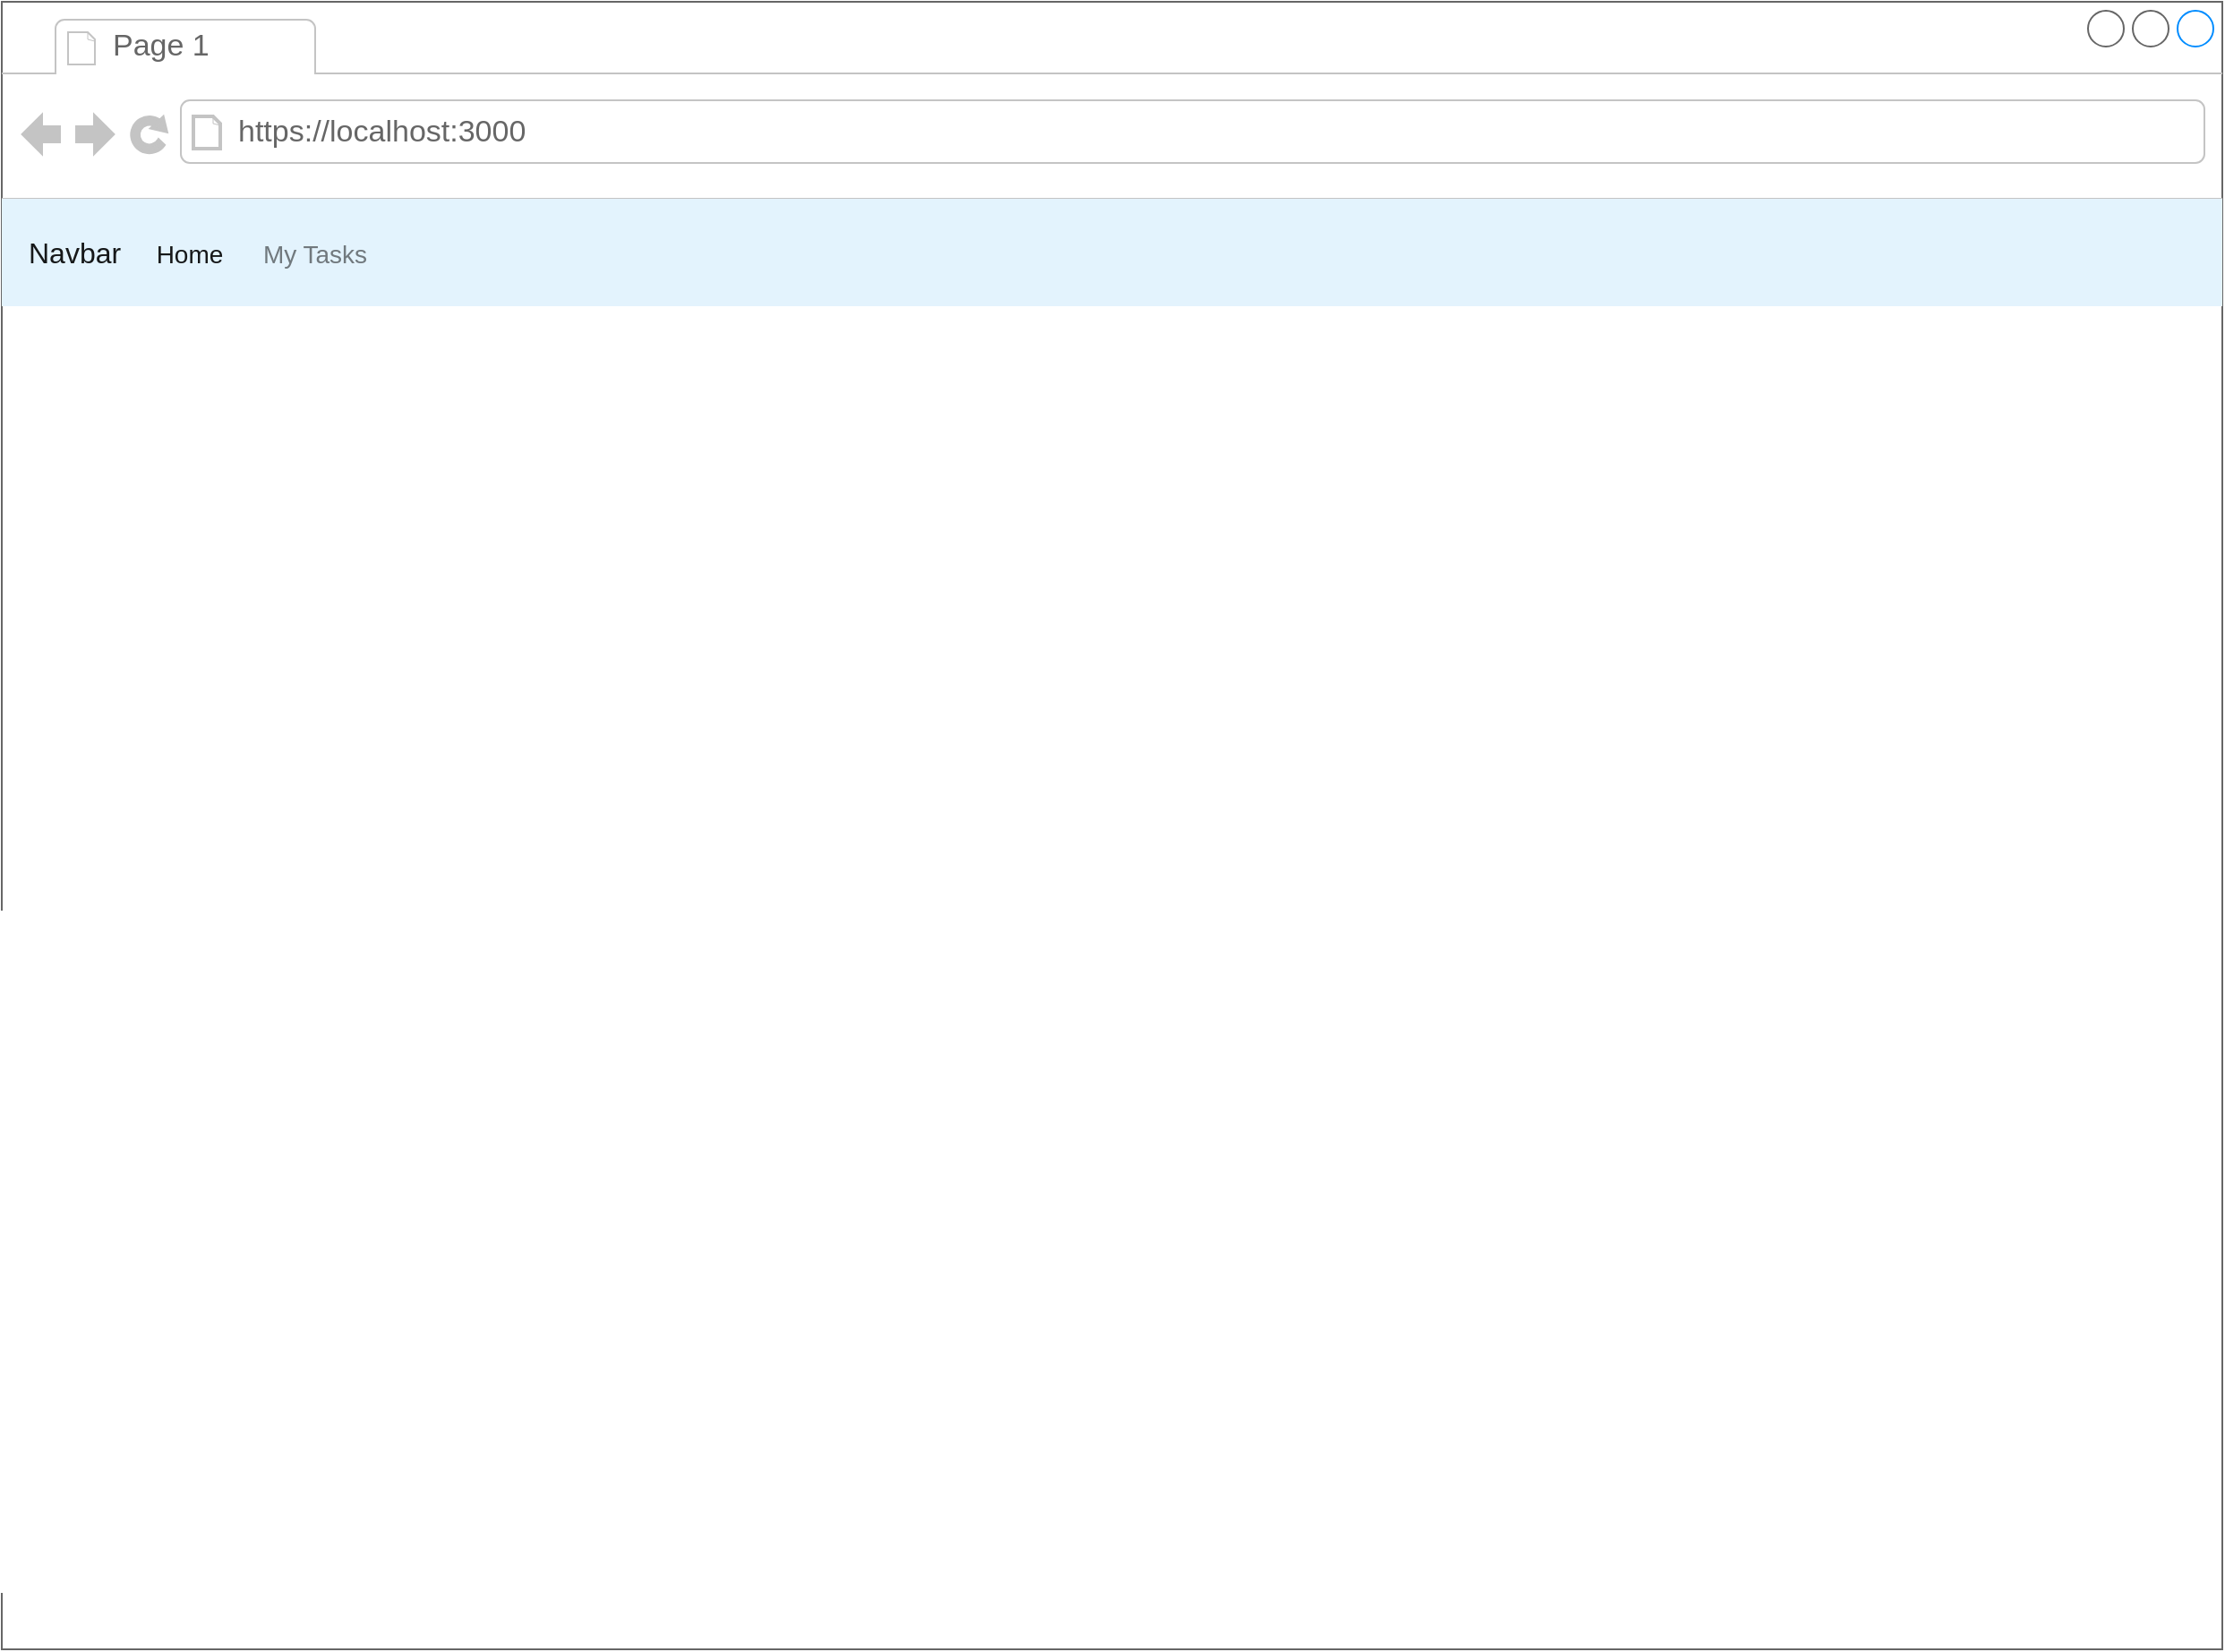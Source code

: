 <mxfile version="14.4.2" type="device" pages="2"><diagram name="Home" id="c9db0220-8083-56f3-ca83-edcdcd058819"><mxGraphModel dx="1607" dy="885" grid="1" gridSize="10" guides="1" tooltips="1" connect="1" arrows="1" fold="1" page="1" pageScale="1.5" pageWidth="826" pageHeight="1169" background="#ffffff" math="0" shadow="0"><root><mxCell id="0" style=";html=1;"/><mxCell id="1" style=";html=1;" parent="0"/><mxCell id="p6GwMT1c5CG02rMhFPvT-1" value="" style="strokeWidth=1;shadow=0;dashed=0;align=center;html=1;shape=mxgraph.mockup.containers.browserWindow;rSize=0;strokeColor=#666666;strokeColor2=#008cff;strokeColor3=#c4c4c4;mainText=,;recursiveResize=0;" vertex="1" parent="1"><mxGeometry width="1240" height="920" as="geometry"/></mxCell><mxCell id="p6GwMT1c5CG02rMhFPvT-2" value="Page 1" style="strokeWidth=1;shadow=0;dashed=0;align=center;html=1;shape=mxgraph.mockup.containers.anchor;fontSize=17;fontColor=#666666;align=left;" vertex="1" parent="p6GwMT1c5CG02rMhFPvT-1"><mxGeometry x="60" y="12" width="110" height="26" as="geometry"/></mxCell><mxCell id="p6GwMT1c5CG02rMhFPvT-3" value="https://localhost:3000" style="strokeWidth=1;shadow=0;dashed=0;align=center;html=1;shape=mxgraph.mockup.containers.anchor;rSize=0;fontSize=17;fontColor=#666666;align=left;" vertex="1" parent="p6GwMT1c5CG02rMhFPvT-1"><mxGeometry x="130" y="60" width="250" height="26" as="geometry"/></mxCell><mxCell id="p6GwMT1c5CG02rMhFPvT-4" value="Navbar" style="html=1;shadow=0;dashed=0;fillColor=#E3F3FD;strokeColor=none;fontSize=16;fontColor=#161819;align=left;spacing=15;" vertex="1" parent="1"><mxGeometry y="110" width="1240" height="60" as="geometry"/></mxCell><mxCell id="p6GwMT1c5CG02rMhFPvT-5" value="Home" style="fillColor=none;strokeColor=none;fontSize=14;fontColor=#161819;align=center;" vertex="1" parent="p6GwMT1c5CG02rMhFPvT-4"><mxGeometry width="70" height="40" relative="1" as="geometry"><mxPoint x="70" y="10" as="offset"/></mxGeometry></mxCell><mxCell id="p6GwMT1c5CG02rMhFPvT-6" value="My Tasks" style="fillColor=none;strokeColor=none;fontSize=14;fontColor=#71797E;align=center;" vertex="1" parent="p6GwMT1c5CG02rMhFPvT-4"><mxGeometry width="70" height="40" relative="1" as="geometry"><mxPoint x="140" y="10" as="offset"/></mxGeometry></mxCell></root></mxGraphModel></diagram><diagram name="My Tasks" id="YMLkKdSHh_L0ckysJsVQ"><mxGraphModel dx="1377" dy="759" grid="1" gridSize="10" guides="1" tooltips="1" connect="1" arrows="1" fold="1" page="1" pageScale="1.5" pageWidth="826" pageHeight="1169" background="#ffffff" math="0" shadow="0"><root><mxCell id="z9NmE8UAl5Ovyx871EiB-0" style=";html=1;"/><mxCell id="z9NmE8UAl5Ovyx871EiB-1" style=";html=1;" parent="z9NmE8UAl5Ovyx871EiB-0"/><mxCell id="z9NmE8UAl5Ovyx871EiB-2" value="" style="strokeWidth=1;shadow=0;dashed=0;align=center;html=1;shape=mxgraph.mockup.containers.browserWindow;rSize=0;strokeColor=#666666;strokeColor2=#008cff;strokeColor3=#c4c4c4;mainText=,;recursiveResize=0;" vertex="1" parent="z9NmE8UAl5Ovyx871EiB-1"><mxGeometry width="1240" height="920" as="geometry"/></mxCell><mxCell id="z9NmE8UAl5Ovyx871EiB-3" value="Page 1" style="strokeWidth=1;shadow=0;dashed=0;align=center;html=1;shape=mxgraph.mockup.containers.anchor;fontSize=17;fontColor=#666666;align=left;" vertex="1" parent="z9NmE8UAl5Ovyx871EiB-2"><mxGeometry x="60" y="12" width="110" height="26" as="geometry"/></mxCell><mxCell id="z9NmE8UAl5Ovyx871EiB-4" value="https://localhost:3000" style="strokeWidth=1;shadow=0;dashed=0;align=center;html=1;shape=mxgraph.mockup.containers.anchor;rSize=0;fontSize=17;fontColor=#666666;align=left;" vertex="1" parent="z9NmE8UAl5Ovyx871EiB-2"><mxGeometry x="130" y="60" width="250" height="26" as="geometry"/></mxCell><mxCell id="Qoqm4h1kFcCm2ZOppnBc-20" value="" style="html=1;shadow=0;dashed=0;shape=mxgraph.bootstrap.rrect;rSize=5;fillColor=#ffffff;strokeColor=#999999;fontColor=#161819;" vertex="1" parent="z9NmE8UAl5Ovyx871EiB-2"><mxGeometry x="30" y="210" width="260" height="230" as="geometry"/></mxCell><mxCell id="Qoqm4h1kFcCm2ZOppnBc-21" value="Task description:" style="fillColor=none;strokeColor=none;align=left;spacing=20;fontSize=14;" vertex="1" parent="Qoqm4h1kFcCm2ZOppnBc-20"><mxGeometry width="220" height="40" relative="1" as="geometry"><mxPoint y="10" as="offset"/></mxGeometry></mxCell><mxCell id="Qoqm4h1kFcCm2ZOppnBc-22" value="" style="html=1;shadow=0;dashed=0;shape=mxgraph.bootstrap.rrect;rSize=5;fillColor=none;strokeColor=#999999;align=left;spacing=15;fontSize=14;fontColor=#6C767D;" vertex="1" parent="Qoqm4h1kFcCm2ZOppnBc-20"><mxGeometry width="220" height="80" relative="1" as="geometry"><mxPoint x="20" y="50" as="offset"/></mxGeometry></mxCell><mxCell id="Qoqm4h1kFcCm2ZOppnBc-26" value="Submit" style="html=1;shadow=0;dashed=0;shape=mxgraph.bootstrap.rrect;rSize=5;fillColor=#0085FC;strokeColor=none;align=center;fontSize=14;fontColor=#FFFFFF;" vertex="1" parent="Qoqm4h1kFcCm2ZOppnBc-20"><mxGeometry width="70" height="40" relative="1" as="geometry"><mxPoint x="170" y="170" as="offset"/></mxGeometry></mxCell><mxCell id="Qoqm4h1kFcCm2ZOppnBc-40" value="" style="shape=line;strokeColor=#999999;perimeter=none;resizeWidth=1;" vertex="1" parent="Qoqm4h1kFcCm2ZOppnBc-20"><mxGeometry y="150" width="260" height="10" as="geometry"/></mxCell><mxCell id="Qoqm4h1kFcCm2ZOppnBc-14" value="&lt;b&gt;&lt;font style=&quot;font-size: 20px&quot;&gt;Light card title&lt;/font&gt;&lt;/b&gt;&lt;br style=&quot;font-size: 14px&quot;&gt;&lt;br style=&quot;font-size: 14px&quot;&gt;Some quick example text to build on the card title and make up the bulk of the card's content." style="html=1;shadow=0;dashed=0;shape=mxgraph.bootstrap.rrect;rSize=5;strokeColor=#F8F9FA;html=1;whiteSpace=wrap;fillColor=#ffffff;fontColor=#212529;verticalAlign=bottom;align=left;spacing=20;spacingBottom=0;fontSize=14;" vertex="1" parent="z9NmE8UAl5Ovyx871EiB-2"><mxGeometry x="350" y="210" width="250" height="180" as="geometry"/></mxCell><mxCell id="Qoqm4h1kFcCm2ZOppnBc-15" value="Header" style="html=1;shadow=0;dashed=0;shape=mxgraph.bootstrap.topButton;rSize=5;perimeter=none;whiteSpace=wrap;fillColor=#F7F7F7;strokeColor=#F8F9FA;fontColor=#6C767D;resizeWidth=1;fontSize=18;align=left;spacing=20;" vertex="1" parent="Qoqm4h1kFcCm2ZOppnBc-14"><mxGeometry width="250" height="50" relative="1" as="geometry"/></mxCell><mxCell id="Qoqm4h1kFcCm2ZOppnBc-18" value="&lt;b&gt;&lt;font style=&quot;font-size: 20px&quot;&gt;Light card title&lt;/font&gt;&lt;/b&gt;&lt;br style=&quot;font-size: 14px&quot;&gt;&lt;br style=&quot;font-size: 14px&quot;&gt;Some quick example text to build on the card title and make up the bulk of the card's content." style="html=1;shadow=0;dashed=0;shape=mxgraph.bootstrap.rrect;rSize=5;strokeColor=#F8F9FA;html=1;whiteSpace=wrap;fillColor=#ffffff;fontColor=#212529;verticalAlign=bottom;align=left;spacing=20;spacingBottom=0;fontSize=14;" vertex="1" parent="z9NmE8UAl5Ovyx871EiB-2"><mxGeometry x="610" y="210" width="250" height="180" as="geometry"/></mxCell><mxCell id="Qoqm4h1kFcCm2ZOppnBc-19" value="Header" style="html=1;shadow=0;dashed=0;shape=mxgraph.bootstrap.topButton;rSize=5;perimeter=none;whiteSpace=wrap;fillColor=#F7F7F7;strokeColor=#F8F9FA;fontColor=#6C767D;resizeWidth=1;fontSize=18;align=left;spacing=20;" vertex="1" parent="Qoqm4h1kFcCm2ZOppnBc-18"><mxGeometry width="250" height="50" relative="1" as="geometry"/></mxCell><mxCell id="Qoqm4h1kFcCm2ZOppnBc-16" value="&lt;b&gt;&lt;font style=&quot;font-size: 20px&quot;&gt;Light card title&lt;/font&gt;&lt;/b&gt;&lt;br style=&quot;font-size: 14px&quot;&gt;&lt;br style=&quot;font-size: 14px&quot;&gt;Some quick example text to build on the card title and make up the bulk of the card's content." style="html=1;shadow=0;dashed=0;shape=mxgraph.bootstrap.rrect;rSize=5;strokeColor=#F8F9FA;html=1;whiteSpace=wrap;fillColor=#ffffff;fontColor=#212529;verticalAlign=bottom;align=left;spacing=20;spacingBottom=0;fontSize=14;" vertex="1" parent="z9NmE8UAl5Ovyx871EiB-2"><mxGeometry x="870" y="210" width="250" height="180" as="geometry"/></mxCell><mxCell id="Qoqm4h1kFcCm2ZOppnBc-17" value="Header" style="html=1;shadow=0;dashed=0;shape=mxgraph.bootstrap.topButton;rSize=5;perimeter=none;whiteSpace=wrap;fillColor=#F7F7F7;strokeColor=#F8F9FA;fontColor=#6C767D;resizeWidth=1;fontSize=18;align=left;spacing=20;" vertex="1" parent="Qoqm4h1kFcCm2ZOppnBc-16"><mxGeometry width="250" height="50" relative="1" as="geometry"/></mxCell><mxCell id="z9NmE8UAl5Ovyx871EiB-5" value="Navbar" style="html=1;shadow=0;dashed=0;fillColor=#E3F3FD;strokeColor=none;fontSize=16;fontColor=#161819;align=left;spacing=15;" vertex="1" parent="z9NmE8UAl5Ovyx871EiB-1"><mxGeometry y="110" width="1240" height="60" as="geometry"/></mxCell><mxCell id="z9NmE8UAl5Ovyx871EiB-6" value="Home" style="fillColor=none;strokeColor=none;fontSize=14;align=center;fontColor=#71797E;" vertex="1" parent="z9NmE8UAl5Ovyx871EiB-5"><mxGeometry width="70" height="40" relative="1" as="geometry"><mxPoint x="70" y="10" as="offset"/></mxGeometry></mxCell><mxCell id="z9NmE8UAl5Ovyx871EiB-7" value="My Tasks" style="fillColor=none;strokeColor=none;fontSize=14;align=center;fontColor=#161819;" vertex="1" parent="z9NmE8UAl5Ovyx871EiB-5"><mxGeometry width="70" height="40" relative="1" as="geometry"><mxPoint x="140" y="10" as="offset"/></mxGeometry></mxCell></root></mxGraphModel></diagram></mxfile>